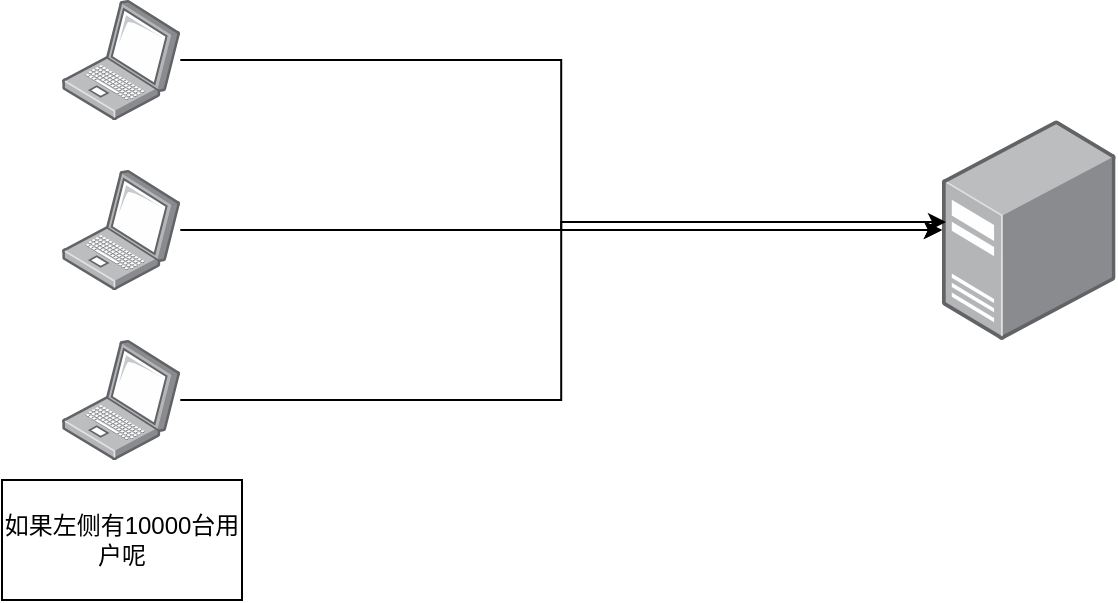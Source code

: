 <mxfile version="24.6.4" type="device">
  <diagram name="第 1 页" id="TPS79ln0V3hm8_UhpVon">
    <mxGraphModel dx="593" dy="683" grid="1" gridSize="10" guides="1" tooltips="1" connect="1" arrows="1" fold="1" page="1" pageScale="1" pageWidth="827" pageHeight="1169" math="0" shadow="0">
      <root>
        <mxCell id="0" />
        <mxCell id="1" parent="0" />
        <mxCell id="i9t5IMqRtd6wRddDfU5w-4" value="" style="image;points=[];aspect=fixed;html=1;align=center;shadow=0;dashed=0;image=img/lib/allied_telesis/computer_and_terminals/Server_Desktop.svg;" vertex="1" parent="1">
          <mxGeometry x="550" y="210" width="86.78" height="110" as="geometry" />
        </mxCell>
        <mxCell id="i9t5IMqRtd6wRddDfU5w-6" style="edgeStyle=orthogonalEdgeStyle;rounded=0;orthogonalLoop=1;jettySize=auto;html=1;" edge="1" parent="1" source="i9t5IMqRtd6wRddDfU5w-5" target="i9t5IMqRtd6wRddDfU5w-4">
          <mxGeometry relative="1" as="geometry" />
        </mxCell>
        <mxCell id="i9t5IMqRtd6wRddDfU5w-5" value="" style="image;points=[];aspect=fixed;html=1;align=center;shadow=0;dashed=0;image=img/lib/allied_telesis/computer_and_terminals/Laptop.svg;" vertex="1" parent="1">
          <mxGeometry x="110" y="150" width="59.15" height="60" as="geometry" />
        </mxCell>
        <mxCell id="i9t5IMqRtd6wRddDfU5w-7" value="" style="image;points=[];aspect=fixed;html=1;align=center;shadow=0;dashed=0;image=img/lib/allied_telesis/computer_and_terminals/Laptop.svg;" vertex="1" parent="1">
          <mxGeometry x="110" y="320" width="59.15" height="60" as="geometry" />
        </mxCell>
        <mxCell id="i9t5IMqRtd6wRddDfU5w-8" style="edgeStyle=orthogonalEdgeStyle;rounded=0;orthogonalLoop=1;jettySize=auto;html=1;entryX=0.023;entryY=0.464;entryDx=0;entryDy=0;entryPerimeter=0;" edge="1" parent="1" source="i9t5IMqRtd6wRddDfU5w-7" target="i9t5IMqRtd6wRddDfU5w-4">
          <mxGeometry relative="1" as="geometry" />
        </mxCell>
        <mxCell id="i9t5IMqRtd6wRddDfU5w-10" style="edgeStyle=orthogonalEdgeStyle;rounded=0;orthogonalLoop=1;jettySize=auto;html=1;" edge="1" parent="1" source="i9t5IMqRtd6wRddDfU5w-9" target="i9t5IMqRtd6wRddDfU5w-4">
          <mxGeometry relative="1" as="geometry" />
        </mxCell>
        <mxCell id="i9t5IMqRtd6wRddDfU5w-9" value="" style="image;points=[];aspect=fixed;html=1;align=center;shadow=0;dashed=0;image=img/lib/allied_telesis/computer_and_terminals/Laptop.svg;" vertex="1" parent="1">
          <mxGeometry x="110" y="235" width="59.15" height="60" as="geometry" />
        </mxCell>
        <mxCell id="i9t5IMqRtd6wRddDfU5w-11" value="如果左侧有10000台用户呢" style="whiteSpace=wrap;html=1;" vertex="1" parent="1">
          <mxGeometry x="80" y="390" width="120" height="60" as="geometry" />
        </mxCell>
      </root>
    </mxGraphModel>
  </diagram>
</mxfile>
